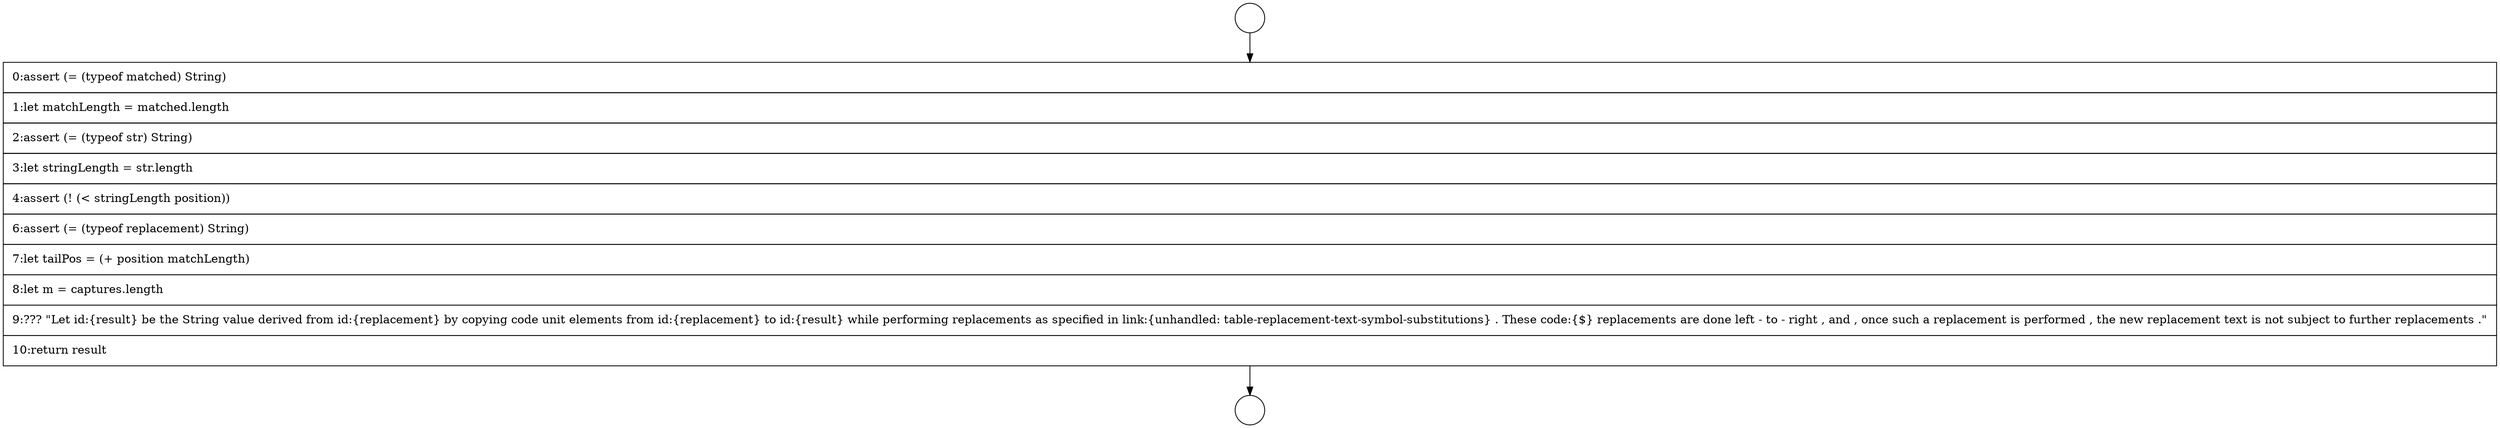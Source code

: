 digraph {
  node0 [shape=circle label=" " color="black" fillcolor="white" style=filled]
  node2 [shape=none, margin=0, label=<<font color="black">
    <table border="0" cellborder="1" cellspacing="0" cellpadding="10">
      <tr><td align="left">0:assert (= (typeof matched) String)</td></tr>
      <tr><td align="left">1:let matchLength = matched.length</td></tr>
      <tr><td align="left">2:assert (= (typeof str) String)</td></tr>
      <tr><td align="left">3:let stringLength = str.length</td></tr>
      <tr><td align="left">4:assert (! (&lt; stringLength position))</td></tr>
      <tr><td align="left">6:assert (= (typeof replacement) String)</td></tr>
      <tr><td align="left">7:let tailPos = (+ position matchLength)</td></tr>
      <tr><td align="left">8:let m = captures.length</td></tr>
      <tr><td align="left">9:??? &quot;Let id:{result} be the String value derived from id:{replacement} by copying code unit elements from id:{replacement} to id:{result} while performing replacements as specified in link:{unhandled: table-replacement-text-symbol-substitutions} . These code:{$} replacements are done left - to - right , and , once such a replacement is performed , the new replacement text is not subject to further replacements .&quot;</td></tr>
      <tr><td align="left">10:return result</td></tr>
    </table>
  </font>> color="black" fillcolor="white" style=filled]
  node1 [shape=circle label=" " color="black" fillcolor="white" style=filled]
  node0 -> node2 [ color="black"]
  node2 -> node1 [ color="black"]
}
